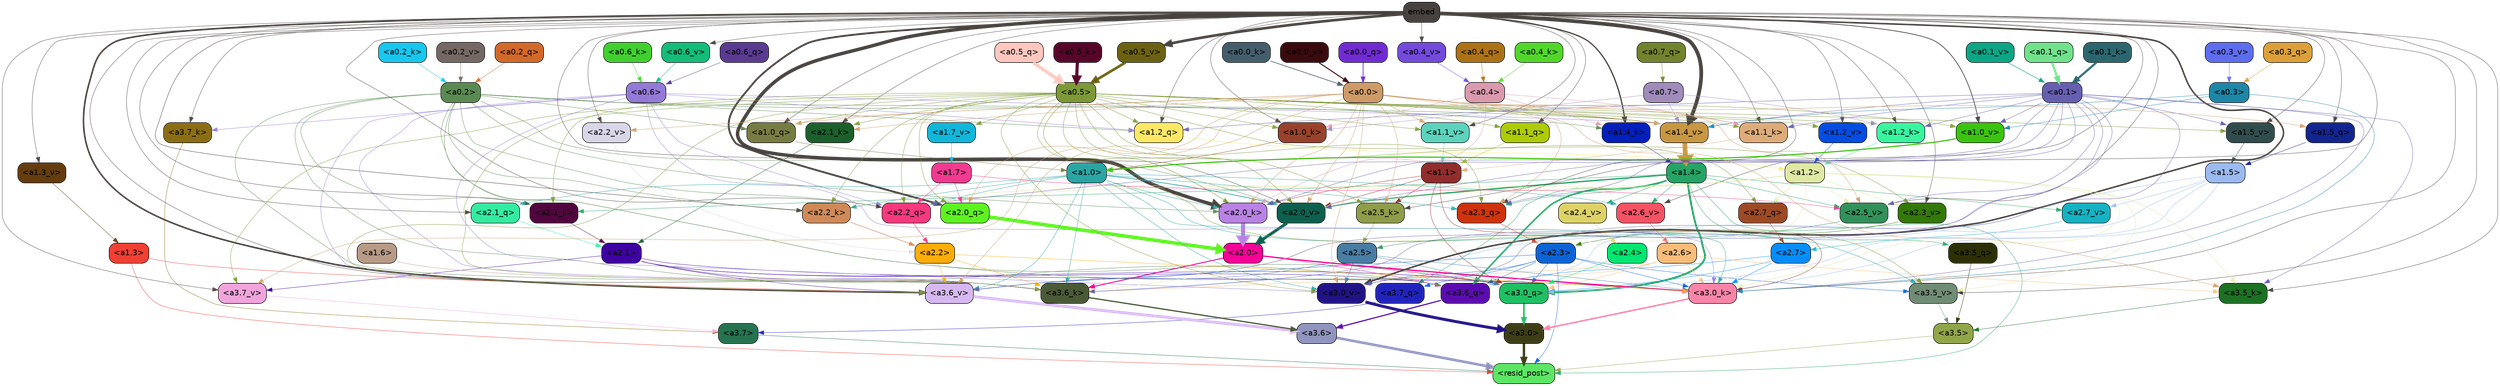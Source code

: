 strict digraph "" {
	graph [bgcolor=transparent,
		layout=dot,
		overlap=false,
		splines=true
	];
	"<a3.7>"	[color=black,
		fillcolor="#267350",
		fontname=Helvetica,
		shape=box,
		style="filled, rounded"];
	"<resid_post>"	[color=black,
		fillcolor="#5de565",
		fontname=Helvetica,
		shape=box,
		style="filled, rounded"];
	"<a3.7>" -> "<resid_post>"	[color="#267350",
		penwidth=0.6239100098609924];
	"<a3.6>"	[color=black,
		fillcolor="#9094be",
		fontname=Helvetica,
		shape=box,
		style="filled, rounded"];
	"<a3.6>" -> "<resid_post>"	[color="#9094be",
		penwidth=4.569062113761902];
	"<a3.5>"	[color=black,
		fillcolor="#91a549",
		fontname=Helvetica,
		shape=box,
		style="filled, rounded"];
	"<a3.5>" -> "<resid_post>"	[color="#91a549",
		penwidth=0.6];
	"<a3.0>"	[color=black,
		fillcolor="#3d3e16",
		fontname=Helvetica,
		shape=box,
		style="filled, rounded"];
	"<a3.0>" -> "<resid_post>"	[color="#3d3e16",
		penwidth=4.283544182777405];
	"<a2.3>"	[color=black,
		fillcolor="#0c63d5",
		fontname=Helvetica,
		shape=box,
		style="filled, rounded"];
	"<a2.3>" -> "<resid_post>"	[color="#0c63d5",
		penwidth=0.6];
	"<a3.7_q>"	[color=black,
		fillcolor="#2124bc",
		fontname=Helvetica,
		shape=box,
		style="filled, rounded"];
	"<a2.3>" -> "<a3.7_q>"	[color="#0c63d5",
		penwidth=0.6];
	"<a3.6_q>"	[color=black,
		fillcolor="#5b0caf",
		fontname=Helvetica,
		shape=box,
		style="filled, rounded"];
	"<a2.3>" -> "<a3.6_q>"	[color="#0c63d5",
		penwidth=0.6];
	"<a3.0_q>"	[color=black,
		fillcolor="#1fc063",
		fontname=Helvetica,
		shape=box,
		style="filled, rounded"];
	"<a2.3>" -> "<a3.0_q>"	[color="#0c63d5",
		penwidth=0.6];
	"<a3.0_k>"	[color=black,
		fillcolor="#f984a8",
		fontname=Helvetica,
		shape=box,
		style="filled, rounded"];
	"<a2.3>" -> "<a3.0_k>"	[color="#0c63d5",
		penwidth=0.6];
	"<a3.6_v>"	[color=black,
		fillcolor="#d6b8f0",
		fontname=Helvetica,
		shape=box,
		style="filled, rounded"];
	"<a2.3>" -> "<a3.6_v>"	[color="#0c63d5",
		penwidth=0.6];
	"<a3.5_v>"	[color=black,
		fillcolor="#708c75",
		fontname=Helvetica,
		shape=box,
		style="filled, rounded"];
	"<a2.3>" -> "<a3.5_v>"	[color="#0c63d5",
		penwidth=0.6];
	"<a3.0_v>"	[color=black,
		fillcolor="#211286",
		fontname=Helvetica,
		shape=box,
		style="filled, rounded"];
	"<a2.3>" -> "<a3.0_v>"	[color="#0c63d5",
		penwidth=0.6];
	"<a1.4>"	[color=black,
		fillcolor="#24a465",
		fontname=Helvetica,
		shape=box,
		style="filled, rounded"];
	"<a1.4>" -> "<resid_post>"	[color="#24a465",
		penwidth=0.6];
	"<a1.4>" -> "<a3.7_q>"	[color="#24a465",
		penwidth=0.6];
	"<a1.4>" -> "<a3.6_q>"	[color="#24a465",
		penwidth=2.7934007048606873];
	"<a3.5_q>"	[color=black,
		fillcolor="#2d3006",
		fontname=Helvetica,
		shape=box,
		style="filled, rounded"];
	"<a1.4>" -> "<a3.5_q>"	[color="#24a465",
		penwidth=0.6];
	"<a1.4>" -> "<a3.0_q>"	[color="#24a465",
		penwidth=3.340754985809326];
	"<a2.3_q>"	[color=black,
		fillcolor="#cf330d",
		fontname=Helvetica,
		shape=box,
		style="filled, rounded"];
	"<a1.4>" -> "<a2.3_q>"	[color="#24a465",
		penwidth=0.6];
	"<a2.7_v>"	[color=black,
		fillcolor="#14b2c2",
		fontname=Helvetica,
		shape=box,
		style="filled, rounded"];
	"<a1.4>" -> "<a2.7_v>"	[color="#24a465",
		penwidth=0.6];
	"<a2.6_v>"	[color=black,
		fillcolor="#f55264",
		fontname=Helvetica,
		shape=box,
		style="filled, rounded"];
	"<a1.4>" -> "<a2.6_v>"	[color="#24a465",
		penwidth=0.6];
	"<a2.5_v>"	[color=black,
		fillcolor="#32915a",
		fontname=Helvetica,
		shape=box,
		style="filled, rounded"];
	"<a1.4>" -> "<a2.5_v>"	[color="#24a465",
		penwidth=0.6];
	"<a2.4_v>"	[color=black,
		fillcolor="#ded267",
		fontname=Helvetica,
		shape=box,
		style="filled, rounded"];
	"<a1.4>" -> "<a2.4_v>"	[color="#24a465",
		penwidth=0.6];
	"<a2.1_v>"	[color=black,
		fillcolor="#52053f",
		fontname=Helvetica,
		shape=box,
		style="filled, rounded"];
	"<a1.4>" -> "<a2.1_v>"	[color="#24a465",
		penwidth=0.6];
	"<a2.0_v>"	[color=black,
		fillcolor="#0d604d",
		fontname=Helvetica,
		shape=box,
		style="filled, rounded"];
	"<a1.4>" -> "<a2.0_v>"	[color="#24a465",
		penwidth=2.268759250640869];
	"<a1.3>"	[color=black,
		fillcolor="#f13f33",
		fontname=Helvetica,
		shape=box,
		style="filled, rounded"];
	"<a1.3>" -> "<resid_post>"	[color="#f13f33",
		penwidth=0.6];
	"<a1.3>" -> "<a3.6_v>"	[color="#f13f33",
		penwidth=0.6];
	"<a3.7_q>" -> "<a3.7>"	[color="#2124bc",
		penwidth=0.6];
	"<a3.6_q>" -> "<a3.6>"	[color="#5b0caf",
		penwidth=2.0347584784030914];
	"<a3.5_q>" -> "<a3.5>"	[color="#2d3006",
		penwidth=0.6];
	"<a3.0_q>" -> "<a3.0>"	[color="#1fc063",
		penwidth=2.8635367155075073];
	"<a3.7_k>"	[color=black,
		fillcolor="#8b6e13",
		fontname=Helvetica,
		shape=box,
		style="filled, rounded"];
	"<a3.7_k>" -> "<a3.7>"	[color="#8b6e13",
		penwidth=0.6];
	"<a3.6_k>"	[color=black,
		fillcolor="#4a5936",
		fontname=Helvetica,
		shape=box,
		style="filled, rounded"];
	"<a3.6_k>" -> "<a3.6>"	[color="#4a5936",
		penwidth=2.1760786175727844];
	"<a3.5_k>"	[color=black,
		fillcolor="#1c7122",
		fontname=Helvetica,
		shape=box,
		style="filled, rounded"];
	"<a3.5_k>" -> "<a3.5>"	[color="#1c7122",
		penwidth=0.6];
	"<a3.0_k>" -> "<a3.0>"	[color="#f984a8",
		penwidth=2.632905662059784];
	"<a3.7_v>"	[color=black,
		fillcolor="#f0a4db",
		fontname=Helvetica,
		shape=box,
		style="filled, rounded"];
	"<a3.7_v>" -> "<a3.7>"	[color="#f0a4db",
		penwidth=0.6];
	"<a3.6_v>" -> "<a3.6>"	[color="#d6b8f0",
		penwidth=4.981305837631226];
	"<a3.5_v>" -> "<a3.5>"	[color="#708c75",
		penwidth=0.6];
	"<a3.0_v>" -> "<a3.0>"	[color="#211286",
		penwidth=5.168330669403076];
	"<a2.7>"	[color=black,
		fillcolor="#068dfb",
		fontname=Helvetica,
		shape=box,
		style="filled, rounded"];
	"<a2.7>" -> "<a3.6_q>"	[color="#068dfb",
		penwidth=0.6];
	"<a2.7>" -> "<a3.0_q>"	[color="#068dfb",
		penwidth=0.6];
	"<a2.7>" -> "<a3.0_k>"	[color="#068dfb",
		penwidth=0.6];
	"<a2.6>"	[color=black,
		fillcolor="#f9bc79",
		fontname=Helvetica,
		shape=box,
		style="filled, rounded"];
	"<a2.6>" -> "<a3.6_q>"	[color="#f9bc79",
		penwidth=0.6];
	"<a2.6>" -> "<a3.0_q>"	[color="#f9bc79",
		penwidth=0.6];
	"<a2.6>" -> "<a3.6_k>"	[color="#f9bc79",
		penwidth=0.6];
	"<a2.6>" -> "<a3.5_k>"	[color="#f9bc79",
		penwidth=0.6];
	"<a2.6>" -> "<a3.0_k>"	[color="#f9bc79",
		penwidth=0.6];
	"<a2.1>"	[color=black,
		fillcolor="#3e03a1",
		fontname=Helvetica,
		shape=box,
		style="filled, rounded"];
	"<a2.1>" -> "<a3.6_q>"	[color="#3e03a1",
		penwidth=0.6];
	"<a2.1>" -> "<a3.0_q>"	[color="#3e03a1",
		penwidth=0.6];
	"<a2.1>" -> "<a3.6_k>"	[color="#3e03a1",
		penwidth=0.6];
	"<a2.1>" -> "<a3.0_k>"	[color="#3e03a1",
		penwidth=0.6];
	"<a2.1>" -> "<a3.7_v>"	[color="#3e03a1",
		penwidth=0.6];
	"<a2.1>" -> "<a3.6_v>"	[color="#3e03a1",
		penwidth=0.6];
	"<a2.0>"	[color=black,
		fillcolor="#f50197",
		fontname=Helvetica,
		shape=box,
		style="filled, rounded"];
	"<a2.0>" -> "<a3.6_q>"	[color="#f50197",
		penwidth=0.6];
	"<a2.0>" -> "<a3.0_q>"	[color="#f50197",
		penwidth=0.6];
	"<a2.0>" -> "<a3.6_k>"	[color="#f50197",
		penwidth=1.6382827460765839];
	"<a2.0>" -> "<a3.0_k>"	[color="#f50197",
		penwidth=2.161143198609352];
	"<a1.5>"	[color=black,
		fillcolor="#9bbaef",
		fontname=Helvetica,
		shape=box,
		style="filled, rounded"];
	"<a1.5>" -> "<a3.6_q>"	[color="#9bbaef",
		penwidth=0.6];
	"<a1.5>" -> "<a3.0_q>"	[color="#9bbaef",
		penwidth=0.6];
	"<a1.5>" -> "<a3.6_k>"	[color="#9bbaef",
		penwidth=0.6];
	"<a1.5>" -> "<a3.0_k>"	[color="#9bbaef",
		penwidth=0.6];
	"<a1.5>" -> "<a2.7_v>"	[color="#9bbaef",
		penwidth=0.6];
	"<a0.2>"	[color=black,
		fillcolor="#5a8a51",
		fontname=Helvetica,
		shape=box,
		style="filled, rounded"];
	"<a0.2>" -> "<a3.6_q>"	[color="#5a8a51",
		penwidth=0.6];
	"<a0.2>" -> "<a3.0_q>"	[color="#5a8a51",
		penwidth=0.6];
	"<a0.2>" -> "<a3.6_k>"	[color="#5a8a51",
		penwidth=0.6];
	"<a0.2>" -> "<a3.0_k>"	[color="#5a8a51",
		penwidth=0.6];
	"<a2.2_q>"	[color=black,
		fillcolor="#f6387d",
		fontname=Helvetica,
		shape=box,
		style="filled, rounded"];
	"<a0.2>" -> "<a2.2_q>"	[color="#5a8a51",
		penwidth=0.6];
	"<a2.2_k>"	[color=black,
		fillcolor="#d08958",
		fontname=Helvetica,
		shape=box,
		style="filled, rounded"];
	"<a0.2>" -> "<a2.2_k>"	[color="#5a8a51",
		penwidth=0.6];
	"<a2.0_k>"	[color=black,
		fillcolor="#b982e4",
		fontname=Helvetica,
		shape=box,
		style="filled, rounded"];
	"<a0.2>" -> "<a2.0_k>"	[color="#5a8a51",
		penwidth=0.6];
	"<a0.2>" -> "<a2.1_v>"	[color="#5a8a51",
		penwidth=0.6];
	"<a0.2>" -> "<a2.0_v>"	[color="#5a8a51",
		penwidth=0.6];
	"<a1.2_q>"	[color=black,
		fillcolor="#fde865",
		fontname=Helvetica,
		shape=box,
		style="filled, rounded"];
	"<a0.2>" -> "<a1.2_q>"	[color="#5a8a51",
		penwidth=0.6];
	"<a1.0_q>"	[color=black,
		fillcolor="#777d42",
		fontname=Helvetica,
		shape=box,
		style="filled, rounded"];
	"<a0.2>" -> "<a1.0_q>"	[color="#5a8a51",
		penwidth=0.6];
	"<a1.4_k>"	[color=black,
		fillcolor="#031fbc",
		fontname=Helvetica,
		shape=box,
		style="filled, rounded"];
	"<a0.2>" -> "<a1.4_k>"	[color="#5a8a51",
		penwidth=0.6];
	"<a1.4_v>"	[color=black,
		fillcolor="#c89742",
		fontname=Helvetica,
		shape=box,
		style="filled, rounded"];
	"<a0.2>" -> "<a1.4_v>"	[color="#5a8a51",
		penwidth=0.6];
	"<a2.5>"	[color=black,
		fillcolor="#497da4",
		fontname=Helvetica,
		shape=box,
		style="filled, rounded"];
	"<a2.5>" -> "<a3.0_q>"	[color="#497da4",
		penwidth=0.6];
	"<a2.5>" -> "<a3.0_k>"	[color="#497da4",
		penwidth=0.6];
	"<a2.5>" -> "<a3.6_v>"	[color="#497da4",
		penwidth=0.6];
	"<a2.5>" -> "<a3.0_v>"	[color="#497da4",
		penwidth=0.6];
	"<a2.4>"	[color=black,
		fillcolor="#00e671",
		fontname=Helvetica,
		shape=box,
		style="filled, rounded"];
	"<a2.4>" -> "<a3.0_q>"	[color="#00e671",
		penwidth=0.6];
	"<a1.1>"	[color=black,
		fillcolor="#912d2c",
		fontname=Helvetica,
		shape=box,
		style="filled, rounded"];
	"<a1.1>" -> "<a3.0_q>"	[color="#912d2c",
		penwidth=0.6];
	"<a1.1>" -> "<a3.0_k>"	[color="#912d2c",
		penwidth=0.6];
	"<a2.5_k>"	[color=black,
		fillcolor="#8f9c49",
		fontname=Helvetica,
		shape=box,
		style="filled, rounded"];
	"<a1.1>" -> "<a2.5_k>"	[color="#912d2c",
		penwidth=0.6];
	"<a1.1>" -> "<a2.0_k>"	[color="#912d2c",
		penwidth=0.6];
	"<a1.1>" -> "<a2.0_v>"	[color="#912d2c",
		penwidth=0.6];
	"<a0.6>"	[color=black,
		fillcolor="#937ad7",
		fontname=Helvetica,
		shape=box,
		style="filled, rounded"];
	"<a0.6>" -> "<a3.7_k>"	[color="#937ad7",
		penwidth=0.6];
	"<a0.6>" -> "<a3.6_k>"	[color="#937ad7",
		penwidth=0.6];
	"<a0.6>" -> "<a3.0_k>"	[color="#937ad7",
		penwidth=0.6];
	"<a0.6>" -> "<a3.6_v>"	[color="#937ad7",
		penwidth=0.6];
	"<a0.6>" -> "<a3.0_v>"	[color="#937ad7",
		penwidth=0.6];
	"<a0.6>" -> "<a2.2_q>"	[color="#937ad7",
		penwidth=0.6];
	"<a0.6>" -> "<a1.2_q>"	[color="#937ad7",
		penwidth=0.6];
	"<a0.6>" -> "<a1.4_v>"	[color="#937ad7",
		penwidth=0.6];
	embed	[color=black,
		fillcolor="#48423e",
		fontname=Helvetica,
		shape=box,
		style="filled, rounded"];
	embed -> "<a3.7_k>"	[color="#48423e",
		penwidth=0.6];
	embed -> "<a3.6_k>"	[color="#48423e",
		penwidth=0.6];
	embed -> "<a3.5_k>"	[color="#48423e",
		penwidth=0.6];
	embed -> "<a3.0_k>"	[color="#48423e",
		penwidth=0.6];
	embed -> "<a3.7_v>"	[color="#48423e",
		penwidth=0.6];
	embed -> "<a3.6_v>"	[color="#48423e",
		penwidth=2.7825746536254883];
	embed -> "<a3.5_v>"	[color="#48423e",
		penwidth=0.6];
	embed -> "<a3.0_v>"	[color="#48423e",
		penwidth=2.6950180530548096];
	embed -> "<a2.3_q>"	[color="#48423e",
		penwidth=0.6];
	embed -> "<a2.2_q>"	[color="#48423e",
		penwidth=0.6];
	"<a2.1_q>"	[color=black,
		fillcolor="#33eca1",
		fontname=Helvetica,
		shape=box,
		style="filled, rounded"];
	embed -> "<a2.1_q>"	[color="#48423e",
		penwidth=0.6];
	"<a2.0_q>"	[color=black,
		fillcolor="#5ef220",
		fontname=Helvetica,
		shape=box,
		style="filled, rounded"];
	embed -> "<a2.0_q>"	[color="#48423e",
		penwidth=3.305941343307495];
	embed -> "<a2.5_k>"	[color="#48423e",
		penwidth=0.6];
	embed -> "<a2.2_k>"	[color="#48423e",
		penwidth=0.6698317527770996];
	"<a2.1_k>"	[color=black,
		fillcolor="#1b602c",
		fontname=Helvetica,
		shape=box,
		style="filled, rounded"];
	embed -> "<a2.1_k>"	[color="#48423e",
		penwidth=0.6];
	embed -> "<a2.0_k>"	[color="#48423e",
		penwidth=6.12570995092392];
	embed -> "<a2.6_v>"	[color="#48423e",
		penwidth=0.6];
	embed -> "<a2.5_v>"	[color="#48423e",
		penwidth=0.6];
	"<a2.3_v>"	[color=black,
		fillcolor="#337808",
		fontname=Helvetica,
		shape=box,
		style="filled, rounded"];
	embed -> "<a2.3_v>"	[color="#48423e",
		penwidth=0.6];
	"<a2.2_v>"	[color=black,
		fillcolor="#d8d6e7",
		fontname=Helvetica,
		shape=box,
		style="filled, rounded"];
	embed -> "<a2.2_v>"	[color="#48423e",
		penwidth=0.6];
	embed -> "<a2.1_v>"	[color="#48423e",
		penwidth=0.6];
	embed -> "<a2.0_v>"	[color="#48423e",
		penwidth=0.6];
	"<a1.5_q>"	[color=black,
		fillcolor="#12248f",
		fontname=Helvetica,
		shape=box,
		style="filled, rounded"];
	embed -> "<a1.5_q>"	[color="#48423e",
		penwidth=0.6];
	embed -> "<a1.2_q>"	[color="#48423e",
		penwidth=0.6087074279785156];
	"<a1.1_q>"	[color=black,
		fillcolor="#adcb06",
		fontname=Helvetica,
		shape=box,
		style="filled, rounded"];
	embed -> "<a1.1_q>"	[color="#48423e",
		penwidth=0.6];
	embed -> "<a1.0_q>"	[color="#48423e",
		penwidth=0.6];
	embed -> "<a1.4_k>"	[color="#48423e",
		penwidth=2.1858973503112793];
	"<a1.2_k>"	[color=black,
		fillcolor="#3af5a0",
		fontname=Helvetica,
		shape=box,
		style="filled, rounded"];
	embed -> "<a1.2_k>"	[color="#48423e",
		penwidth=0.6];
	"<a1.1_k>"	[color=black,
		fillcolor="#ddac7a",
		fontname=Helvetica,
		shape=box,
		style="filled, rounded"];
	embed -> "<a1.1_k>"	[color="#48423e",
		penwidth=0.6];
	"<a1.0_k>"	[color=black,
		fillcolor="#99422b",
		fontname=Helvetica,
		shape=box,
		style="filled, rounded"];
	embed -> "<a1.0_k>"	[color="#48423e",
		penwidth=0.6];
	"<a1.5_v>"	[color=black,
		fillcolor="#314c4c",
		fontname=Helvetica,
		shape=box,
		style="filled, rounded"];
	embed -> "<a1.5_v>"	[color="#48423e",
		penwidth=0.6];
	embed -> "<a1.4_v>"	[color="#48423e",
		penwidth=6.590077131986618];
	"<a1.3_v>"	[color=black,
		fillcolor="#643c0e",
		fontname=Helvetica,
		shape=box,
		style="filled, rounded"];
	embed -> "<a1.3_v>"	[color="#48423e",
		penwidth=0.6];
	"<a1.2_v>"	[color=black,
		fillcolor="#044de3",
		fontname=Helvetica,
		shape=box,
		style="filled, rounded"];
	embed -> "<a1.2_v>"	[color="#48423e",
		penwidth=0.6];
	"<a1.1_v>"	[color=black,
		fillcolor="#5dd2bc",
		fontname=Helvetica,
		shape=box,
		style="filled, rounded"];
	embed -> "<a1.1_v>"	[color="#48423e",
		penwidth=0.6];
	"<a1.0_v>"	[color=black,
		fillcolor="#3bc310",
		fontname=Helvetica,
		shape=box,
		style="filled, rounded"];
	embed -> "<a1.0_v>"	[color="#48423e",
		penwidth=1.2076449394226074];
	"<a0.6_v>"	[color=black,
		fillcolor="#13bc79",
		fontname=Helvetica,
		shape=box,
		style="filled, rounded"];
	embed -> "<a0.6_v>"	[color="#48423e",
		penwidth=0.6];
	"<a0.5_v>"	[color=black,
		fillcolor="#6b6111",
		fontname=Helvetica,
		shape=box,
		style="filled, rounded"];
	embed -> "<a0.5_v>"	[color="#48423e",
		penwidth=4.663905620574951];
	"<a0.4_v>"	[color=black,
		fillcolor="#734adc",
		fontname=Helvetica,
		shape=box,
		style="filled, rounded"];
	embed -> "<a0.4_v>"	[color="#48423e",
		penwidth=0.6];
	"<a2.2>"	[color=black,
		fillcolor="#feac08",
		fontname=Helvetica,
		shape=box,
		style="filled, rounded"];
	"<a2.2>" -> "<a3.6_k>"	[color="#feac08",
		penwidth=0.6];
	"<a2.2>" -> "<a3.0_k>"	[color="#feac08",
		penwidth=0.6];
	"<a2.2>" -> "<a3.6_v>"	[color="#feac08",
		penwidth=0.6];
	"<a1.6>"	[color=black,
		fillcolor="#b79b86",
		fontname=Helvetica,
		shape=box,
		style="filled, rounded"];
	"<a1.6>" -> "<a3.6_k>"	[color="#b79b86",
		penwidth=0.6];
	"<a1.2>"	[color=black,
		fillcolor="#dfe9a4",
		fontname=Helvetica,
		shape=box,
		style="filled, rounded"];
	"<a1.2>" -> "<a3.6_k>"	[color="#dfe9a4",
		penwidth=0.6];
	"<a1.2>" -> "<a3.5_k>"	[color="#dfe9a4",
		penwidth=0.6];
	"<a1.2>" -> "<a3.0_k>"	[color="#dfe9a4",
		penwidth=0.6];
	"<a1.2>" -> "<a3.5_v>"	[color="#dfe9a4",
		penwidth=0.6];
	"<a2.7_q>"	[color=black,
		fillcolor="#9d4a24",
		fontname=Helvetica,
		shape=box,
		style="filled, rounded"];
	"<a1.2>" -> "<a2.7_q>"	[color="#dfe9a4",
		penwidth=0.6];
	"<a1.2>" -> "<a2.2_q>"	[color="#dfe9a4",
		penwidth=0.6];
	"<a1.2>" -> "<a2.2_k>"	[color="#dfe9a4",
		penwidth=0.6];
	"<a1.2>" -> "<a2.5_v>"	[color="#dfe9a4",
		penwidth=0.6];
	"<a1.2>" -> "<a2.3_v>"	[color="#dfe9a4",
		penwidth=0.6];
	"<a1.2>" -> "<a2.0_v>"	[color="#dfe9a4",
		penwidth=0.6];
	"<a1.0>"	[color=black,
		fillcolor="#2aa5a4",
		fontname=Helvetica,
		shape=box,
		style="filled, rounded"];
	"<a1.0>" -> "<a3.6_k>"	[color="#2aa5a4",
		penwidth=0.6];
	"<a1.0>" -> "<a3.0_k>"	[color="#2aa5a4",
		penwidth=0.6];
	"<a1.0>" -> "<a3.6_v>"	[color="#2aa5a4",
		penwidth=0.6];
	"<a1.0>" -> "<a3.5_v>"	[color="#2aa5a4",
		penwidth=0.6];
	"<a1.0>" -> "<a3.0_v>"	[color="#2aa5a4",
		penwidth=0.6];
	"<a1.0>" -> "<a2.3_q>"	[color="#2aa5a4",
		penwidth=0.6];
	"<a1.0>" -> "<a2.2_q>"	[color="#2aa5a4",
		penwidth=0.6];
	"<a1.0>" -> "<a2.1_q>"	[color="#2aa5a4",
		penwidth=0.6];
	"<a1.0>" -> "<a2.2_k>"	[color="#2aa5a4",
		penwidth=0.6];
	"<a1.0>" -> "<a2.0_k>"	[color="#2aa5a4",
		penwidth=0.6];
	"<a1.0>" -> "<a2.6_v>"	[color="#2aa5a4",
		penwidth=0.6];
	"<a1.0>" -> "<a2.0_v>"	[color="#2aa5a4",
		penwidth=1.2213096618652344];
	"<a0.5>"	[color=black,
		fillcolor="#7c9936",
		fontname=Helvetica,
		shape=box,
		style="filled, rounded"];
	"<a0.5>" -> "<a3.6_k>"	[color="#7c9936",
		penwidth=0.6];
	"<a0.5>" -> "<a3.7_v>"	[color="#7c9936",
		penwidth=0.6];
	"<a0.5>" -> "<a3.6_v>"	[color="#7c9936",
		penwidth=0.6];
	"<a0.5>" -> "<a3.5_v>"	[color="#7c9936",
		penwidth=0.6];
	"<a0.5>" -> "<a3.0_v>"	[color="#7c9936",
		penwidth=0.6];
	"<a0.5>" -> "<a2.7_q>"	[color="#7c9936",
		penwidth=0.6];
	"<a0.5>" -> "<a2.3_q>"	[color="#7c9936",
		penwidth=0.6];
	"<a0.5>" -> "<a2.2_q>"	[color="#7c9936",
		penwidth=0.6];
	"<a0.5>" -> "<a2.0_q>"	[color="#7c9936",
		penwidth=0.6];
	"<a0.5>" -> "<a2.5_k>"	[color="#7c9936",
		penwidth=0.6];
	"<a0.5>" -> "<a2.2_k>"	[color="#7c9936",
		penwidth=0.6];
	"<a0.5>" -> "<a2.1_k>"	[color="#7c9936",
		penwidth=0.6];
	"<a0.5>" -> "<a2.0_k>"	[color="#7c9936",
		penwidth=0.6900839805603027];
	"<a0.5>" -> "<a2.3_v>"	[color="#7c9936",
		penwidth=0.6];
	"<a0.5>" -> "<a2.1_v>"	[color="#7c9936",
		penwidth=0.6];
	"<a0.5>" -> "<a2.0_v>"	[color="#7c9936",
		penwidth=0.6];
	"<a0.5>" -> "<a1.2_q>"	[color="#7c9936",
		penwidth=0.6];
	"<a0.5>" -> "<a1.1_q>"	[color="#7c9936",
		penwidth=0.6];
	"<a0.5>" -> "<a1.0_q>"	[color="#7c9936",
		penwidth=0.6];
	"<a0.5>" -> "<a1.2_k>"	[color="#7c9936",
		penwidth=0.6];
	"<a0.5>" -> "<a1.1_k>"	[color="#7c9936",
		penwidth=0.6];
	"<a0.5>" -> "<a1.0_k>"	[color="#7c9936",
		penwidth=0.6];
	"<a1.7_v>"	[color=black,
		fillcolor="#11b7da",
		fontname=Helvetica,
		shape=box,
		style="filled, rounded"];
	"<a0.5>" -> "<a1.7_v>"	[color="#7c9936",
		penwidth=0.6];
	"<a0.5>" -> "<a1.5_v>"	[color="#7c9936",
		penwidth=0.6];
	"<a0.5>" -> "<a1.4_v>"	[color="#7c9936",
		penwidth=0.9985027313232422];
	"<a0.5>" -> "<a1.2_v>"	[color="#7c9936",
		penwidth=0.6];
	"<a0.5>" -> "<a1.1_v>"	[color="#7c9936",
		penwidth=0.6];
	"<a0.5>" -> "<a1.0_v>"	[color="#7c9936",
		penwidth=0.6];
	"<a0.1>"	[color=black,
		fillcolor="#665eb0",
		fontname=Helvetica,
		shape=box,
		style="filled, rounded"];
	"<a0.1>" -> "<a3.6_k>"	[color="#665eb0",
		penwidth=0.6];
	"<a0.1>" -> "<a3.5_k>"	[color="#665eb0",
		penwidth=0.6];
	"<a0.1>" -> "<a3.0_k>"	[color="#665eb0",
		penwidth=0.6];
	"<a0.1>" -> "<a3.6_v>"	[color="#665eb0",
		penwidth=0.6];
	"<a0.1>" -> "<a3.0_v>"	[color="#665eb0",
		penwidth=0.6];
	"<a0.1>" -> "<a2.3_q>"	[color="#665eb0",
		penwidth=0.6];
	"<a0.1>" -> "<a2.2_q>"	[color="#665eb0",
		penwidth=0.6];
	"<a0.1>" -> "<a2.0_k>"	[color="#665eb0",
		penwidth=0.6];
	"<a0.1>" -> "<a2.5_v>"	[color="#665eb0",
		penwidth=0.6];
	"<a0.1>" -> "<a2.0_v>"	[color="#665eb0",
		penwidth=0.6];
	"<a0.1>" -> "<a1.2_q>"	[color="#665eb0",
		penwidth=0.6218185424804688];
	"<a0.1>" -> "<a1.2_k>"	[color="#665eb0",
		penwidth=0.6];
	"<a0.1>" -> "<a1.1_k>"	[color="#665eb0",
		penwidth=0.6];
	"<a0.1>" -> "<a1.5_v>"	[color="#665eb0",
		penwidth=0.6];
	"<a0.1>" -> "<a1.4_v>"	[color="#665eb0",
		penwidth=0.6];
	"<a0.1>" -> "<a1.0_v>"	[color="#665eb0",
		penwidth=0.6];
	"<a0.0>"	[color=black,
		fillcolor="#ce9a67",
		fontname=Helvetica,
		shape=box,
		style="filled, rounded"];
	"<a0.0>" -> "<a3.5_k>"	[color="#ce9a67",
		penwidth=0.6];
	"<a0.0>" -> "<a3.7_v>"	[color="#ce9a67",
		penwidth=0.6];
	"<a0.0>" -> "<a3.6_v>"	[color="#ce9a67",
		penwidth=0.6];
	"<a0.0>" -> "<a3.0_v>"	[color="#ce9a67",
		penwidth=0.6];
	"<a0.0>" -> "<a2.3_q>"	[color="#ce9a67",
		penwidth=0.6];
	"<a0.0>" -> "<a2.0_q>"	[color="#ce9a67",
		penwidth=0.6];
	"<a0.0>" -> "<a2.5_k>"	[color="#ce9a67",
		penwidth=0.6];
	"<a0.0>" -> "<a2.1_k>"	[color="#ce9a67",
		penwidth=0.6];
	"<a0.0>" -> "<a2.0_k>"	[color="#ce9a67",
		penwidth=0.6];
	"<a0.0>" -> "<a2.5_v>"	[color="#ce9a67",
		penwidth=0.6];
	"<a0.0>" -> "<a2.2_v>"	[color="#ce9a67",
		penwidth=0.6];
	"<a0.0>" -> "<a2.0_v>"	[color="#ce9a67",
		penwidth=0.6];
	"<a0.0>" -> "<a1.5_q>"	[color="#ce9a67",
		penwidth=0.6];
	"<a0.0>" -> "<a1.0_q>"	[color="#ce9a67",
		penwidth=0.6];
	"<a0.0>" -> "<a1.1_k>"	[color="#ce9a67",
		penwidth=0.6];
	"<a0.0>" -> "<a1.4_v>"	[color="#ce9a67",
		penwidth=0.6];
	"<a0.0>" -> "<a1.1_v>"	[color="#ce9a67",
		penwidth=0.6];
	"<a0.3>"	[color=black,
		fillcolor="#1e86a7",
		fontname=Helvetica,
		shape=box,
		style="filled, rounded"];
	"<a0.3>" -> "<a3.0_k>"	[color="#1e86a7",
		penwidth=0.6];
	"<a0.3>" -> "<a1.4_v>"	[color="#1e86a7",
		penwidth=0.6];
	"<a0.3>" -> "<a1.0_v>"	[color="#1e86a7",
		penwidth=0.6];
	"<a2.7_q>" -> "<a2.7>"	[color="#9d4a24",
		penwidth=0.6];
	"<a2.3_q>" -> "<a2.3>"	[color="#cf330d",
		penwidth=0.6];
	"<a2.2_q>" -> "<a2.2>"	[color="#f6387d",
		penwidth=0.7553567886352539];
	"<a2.1_q>" -> "<a2.1>"	[color="#33eca1",
		penwidth=0.6];
	"<a2.0_q>" -> "<a2.0>"	[color="#5ef220",
		penwidth=6.256794691085815];
	"<a2.5_k>" -> "<a2.5>"	[color="#8f9c49",
		penwidth=0.6];
	"<a2.2_k>" -> "<a2.2>"	[color="#d08958",
		penwidth=0.8854708671569824];
	"<a2.1_k>" -> "<a2.1>"	[color="#1b602c",
		penwidth=0.6];
	"<a2.0_k>" -> "<a2.0>"	[color="#b982e4",
		penwidth=7.231504917144775];
	"<a2.7_v>" -> "<a2.7>"	[color="#14b2c2",
		penwidth=0.6];
	"<a2.6_v>" -> "<a2.6>"	[color="#f55264",
		penwidth=0.6];
	"<a2.5_v>" -> "<a2.5>"	[color="#32915a",
		penwidth=0.6];
	"<a2.4_v>" -> "<a2.4>"	[color="#ded267",
		penwidth=0.6];
	"<a2.3_v>" -> "<a2.3>"	[color="#337808",
		penwidth=0.6];
	"<a2.2_v>" -> "<a2.2>"	[color="#d8d6e7",
		penwidth=0.6];
	"<a2.1_v>" -> "<a2.1>"	[color="#52053f",
		penwidth=0.6];
	"<a2.0_v>" -> "<a2.0>"	[color="#0d604d",
		penwidth=5.231471925973892];
	"<a1.7>"	[color=black,
		fillcolor="#ef3a8f",
		fontname=Helvetica,
		shape=box,
		style="filled, rounded"];
	"<a1.7>" -> "<a2.2_q>"	[color="#ef3a8f",
		penwidth=0.6];
	"<a1.7>" -> "<a2.0_q>"	[color="#ef3a8f",
		penwidth=0.6];
	"<a1.7>" -> "<a2.5_v>"	[color="#ef3a8f",
		penwidth=0.6];
	"<a0.4>"	[color=black,
		fillcolor="#da99ad",
		fontname=Helvetica,
		shape=box,
		style="filled, rounded"];
	"<a0.4>" -> "<a2.0_k>"	[color="#da99ad",
		penwidth=0.6];
	"<a0.4>" -> "<a1.4_k>"	[color="#da99ad",
		penwidth=0.6];
	"<a0.4>" -> "<a1.1_k>"	[color="#da99ad",
		penwidth=0.6];
	"<a0.4>" -> "<a1.0_k>"	[color="#da99ad",
		penwidth=0.6];
	"<a1.5_q>" -> "<a1.5>"	[color="#12248f",
		penwidth=0.6];
	"<a1.2_q>" -> "<a1.2>"	[color="#fde865",
		penwidth=0.6];
	"<a1.1_q>" -> "<a1.1>"	[color="#adcb06",
		penwidth=0.6];
	"<a1.0_q>" -> "<a1.0>"	[color="#777d42",
		penwidth=0.6];
	"<a1.4_k>" -> "<a1.4>"	[color="#031fbc",
		penwidth=0.6];
	"<a1.2_k>" -> "<a1.2>"	[color="#3af5a0",
		penwidth=0.6];
	"<a1.1_k>" -> "<a1.1>"	[color="#ddac7a",
		penwidth=0.6];
	"<a1.0_k>" -> "<a1.0>"	[color="#99422b",
		penwidth=0.6];
	"<a1.7_v>" -> "<a1.7>"	[color="#11b7da",
		penwidth=0.6];
	"<a1.5_v>" -> "<a1.5>"	[color="#314c4c",
		penwidth=0.6];
	"<a1.4_v>" -> "<a1.4>"	[color="#c89742",
		penwidth=8.36684274673462];
	"<a1.3_v>" -> "<a1.3>"	[color="#643c0e",
		penwidth=0.6];
	"<a1.2_v>" -> "<a1.2>"	[color="#044de3",
		penwidth=0.6];
	"<a1.1_v>" -> "<a1.1>"	[color="#5dd2bc",
		penwidth=0.6];
	"<a1.0_v>" -> "<a1.0>"	[color="#3bc310",
		penwidth=1.9665732383728027];
	"<a0.7>"	[color=black,
		fillcolor="#a08bbb",
		fontname=Helvetica,
		shape=box,
		style="filled, rounded"];
	"<a0.7>" -> "<a1.2_k>"	[color="#a08bbb",
		penwidth=0.6];
	"<a0.7>" -> "<a1.0_k>"	[color="#a08bbb",
		penwidth=0.6];
	"<a0.7>" -> "<a1.4_v>"	[color="#a08bbb",
		penwidth=0.6];
	"<a0.7_q>"	[color=black,
		fillcolor="#71832c",
		fontname=Helvetica,
		shape=box,
		style="filled, rounded"];
	"<a0.7_q>" -> "<a0.7>"	[color="#71832c",
		penwidth=0.6];
	"<a0.6_q>"	[color=black,
		fillcolor="#5a3b91",
		fontname=Helvetica,
		shape=box,
		style="filled, rounded"];
	"<a0.6_q>" -> "<a0.6>"	[color="#5a3b91",
		penwidth=0.6];
	"<a0.5_q>"	[color=black,
		fillcolor="#ffc7be",
		fontname=Helvetica,
		shape=box,
		style="filled, rounded"];
	"<a0.5_q>" -> "<a0.5>"	[color="#ffc7be",
		penwidth=6.156635046005249];
	"<a0.4_q>"	[color=black,
		fillcolor="#ad7215",
		fontname=Helvetica,
		shape=box,
		style="filled, rounded"];
	"<a0.4_q>" -> "<a0.4>"	[color="#ad7215",
		penwidth=0.6];
	"<a0.3_q>"	[color=black,
		fillcolor="#dc9f3a",
		fontname=Helvetica,
		shape=box,
		style="filled, rounded"];
	"<a0.3_q>" -> "<a0.3>"	[color="#dc9f3a",
		penwidth=0.6];
	"<a0.2_q>"	[color=black,
		fillcolor="#d26929",
		fontname=Helvetica,
		shape=box,
		style="filled, rounded"];
	"<a0.2_q>" -> "<a0.2>"	[color="#d26929",
		penwidth=0.6];
	"<a0.1_q>"	[color=black,
		fillcolor="#70e28b",
		fontname=Helvetica,
		shape=box,
		style="filled, rounded"];
	"<a0.1_q>" -> "<a0.1>"	[color="#70e28b",
		penwidth=3.795884132385254];
	"<a0.0_q>"	[color=black,
		fillcolor="#712bd2",
		fontname=Helvetica,
		shape=box,
		style="filled, rounded"];
	"<a0.0_q>" -> "<a0.0>"	[color="#712bd2",
		penwidth=1.2393803596496582];
	"<a0.6_k>"	[color=black,
		fillcolor="#41cf30",
		fontname=Helvetica,
		shape=box,
		style="filled, rounded"];
	"<a0.6_k>" -> "<a0.6>"	[color="#41cf30",
		penwidth=0.6];
	"<a0.5_k>"	[color=black,
		fillcolor="#57062a",
		fontname=Helvetica,
		shape=box,
		style="filled, rounded"];
	"<a0.5_k>" -> "<a0.5>"	[color="#57062a",
		penwidth=5.603226900100708];
	"<a0.4_k>"	[color=black,
		fillcolor="#51d72a",
		fontname=Helvetica,
		shape=box,
		style="filled, rounded"];
	"<a0.4_k>" -> "<a0.4>"	[color="#51d72a",
		penwidth=0.6];
	"<a0.2_k>"	[color=black,
		fillcolor="#16c7ef",
		fontname=Helvetica,
		shape=box,
		style="filled, rounded"];
	"<a0.2_k>" -> "<a0.2>"	[color="#16c7ef",
		penwidth=0.6];
	"<a0.1_k>"	[color=black,
		fillcolor="#2b666e",
		fontname=Helvetica,
		shape=box,
		style="filled, rounded"];
	"<a0.1_k>" -> "<a0.1>"	[color="#2b666e",
		penwidth=3.7429747581481934];
	"<a0.0_k>"	[color=black,
		fillcolor="#445d6b",
		fontname=Helvetica,
		shape=box,
		style="filled, rounded"];
	"<a0.0_k>" -> "<a0.0>"	[color="#445d6b",
		penwidth=1.106727123260498];
	"<a0.6_v>" -> "<a0.6>"	[color="#13bc79",
		penwidth=0.6];
	"<a0.5_v>" -> "<a0.5>"	[color="#6b6111",
		penwidth=4.667354106903076];
	"<a0.4_v>" -> "<a0.4>"	[color="#734adc",
		penwidth=0.6];
	"<a0.3_v>"	[color=black,
		fillcolor="#5e6def",
		fontname=Helvetica,
		shape=box,
		style="filled, rounded"];
	"<a0.3_v>" -> "<a0.3>"	[color="#5e6def",
		penwidth=0.6];
	"<a0.2_v>"	[color=black,
		fillcolor="#756864",
		fontname=Helvetica,
		shape=box,
		style="filled, rounded"];
	"<a0.2_v>" -> "<a0.2>"	[color="#756864",
		penwidth=0.6];
	"<a0.1_v>"	[color=black,
		fillcolor="#0ca586",
		fontname=Helvetica,
		shape=box,
		style="filled, rounded"];
	"<a0.1_v>" -> "<a0.1>"	[color="#0ca586",
		penwidth=0.8298110961914062];
	"<a0.0_v>"	[color=black,
		fillcolor="#3a0a0e",
		fontname=Helvetica,
		shape=box,
		style="filled, rounded"];
	"<a0.0_v>" -> "<a0.0>"	[color="#3a0a0e",
		penwidth=1.7084956169128418];
}
